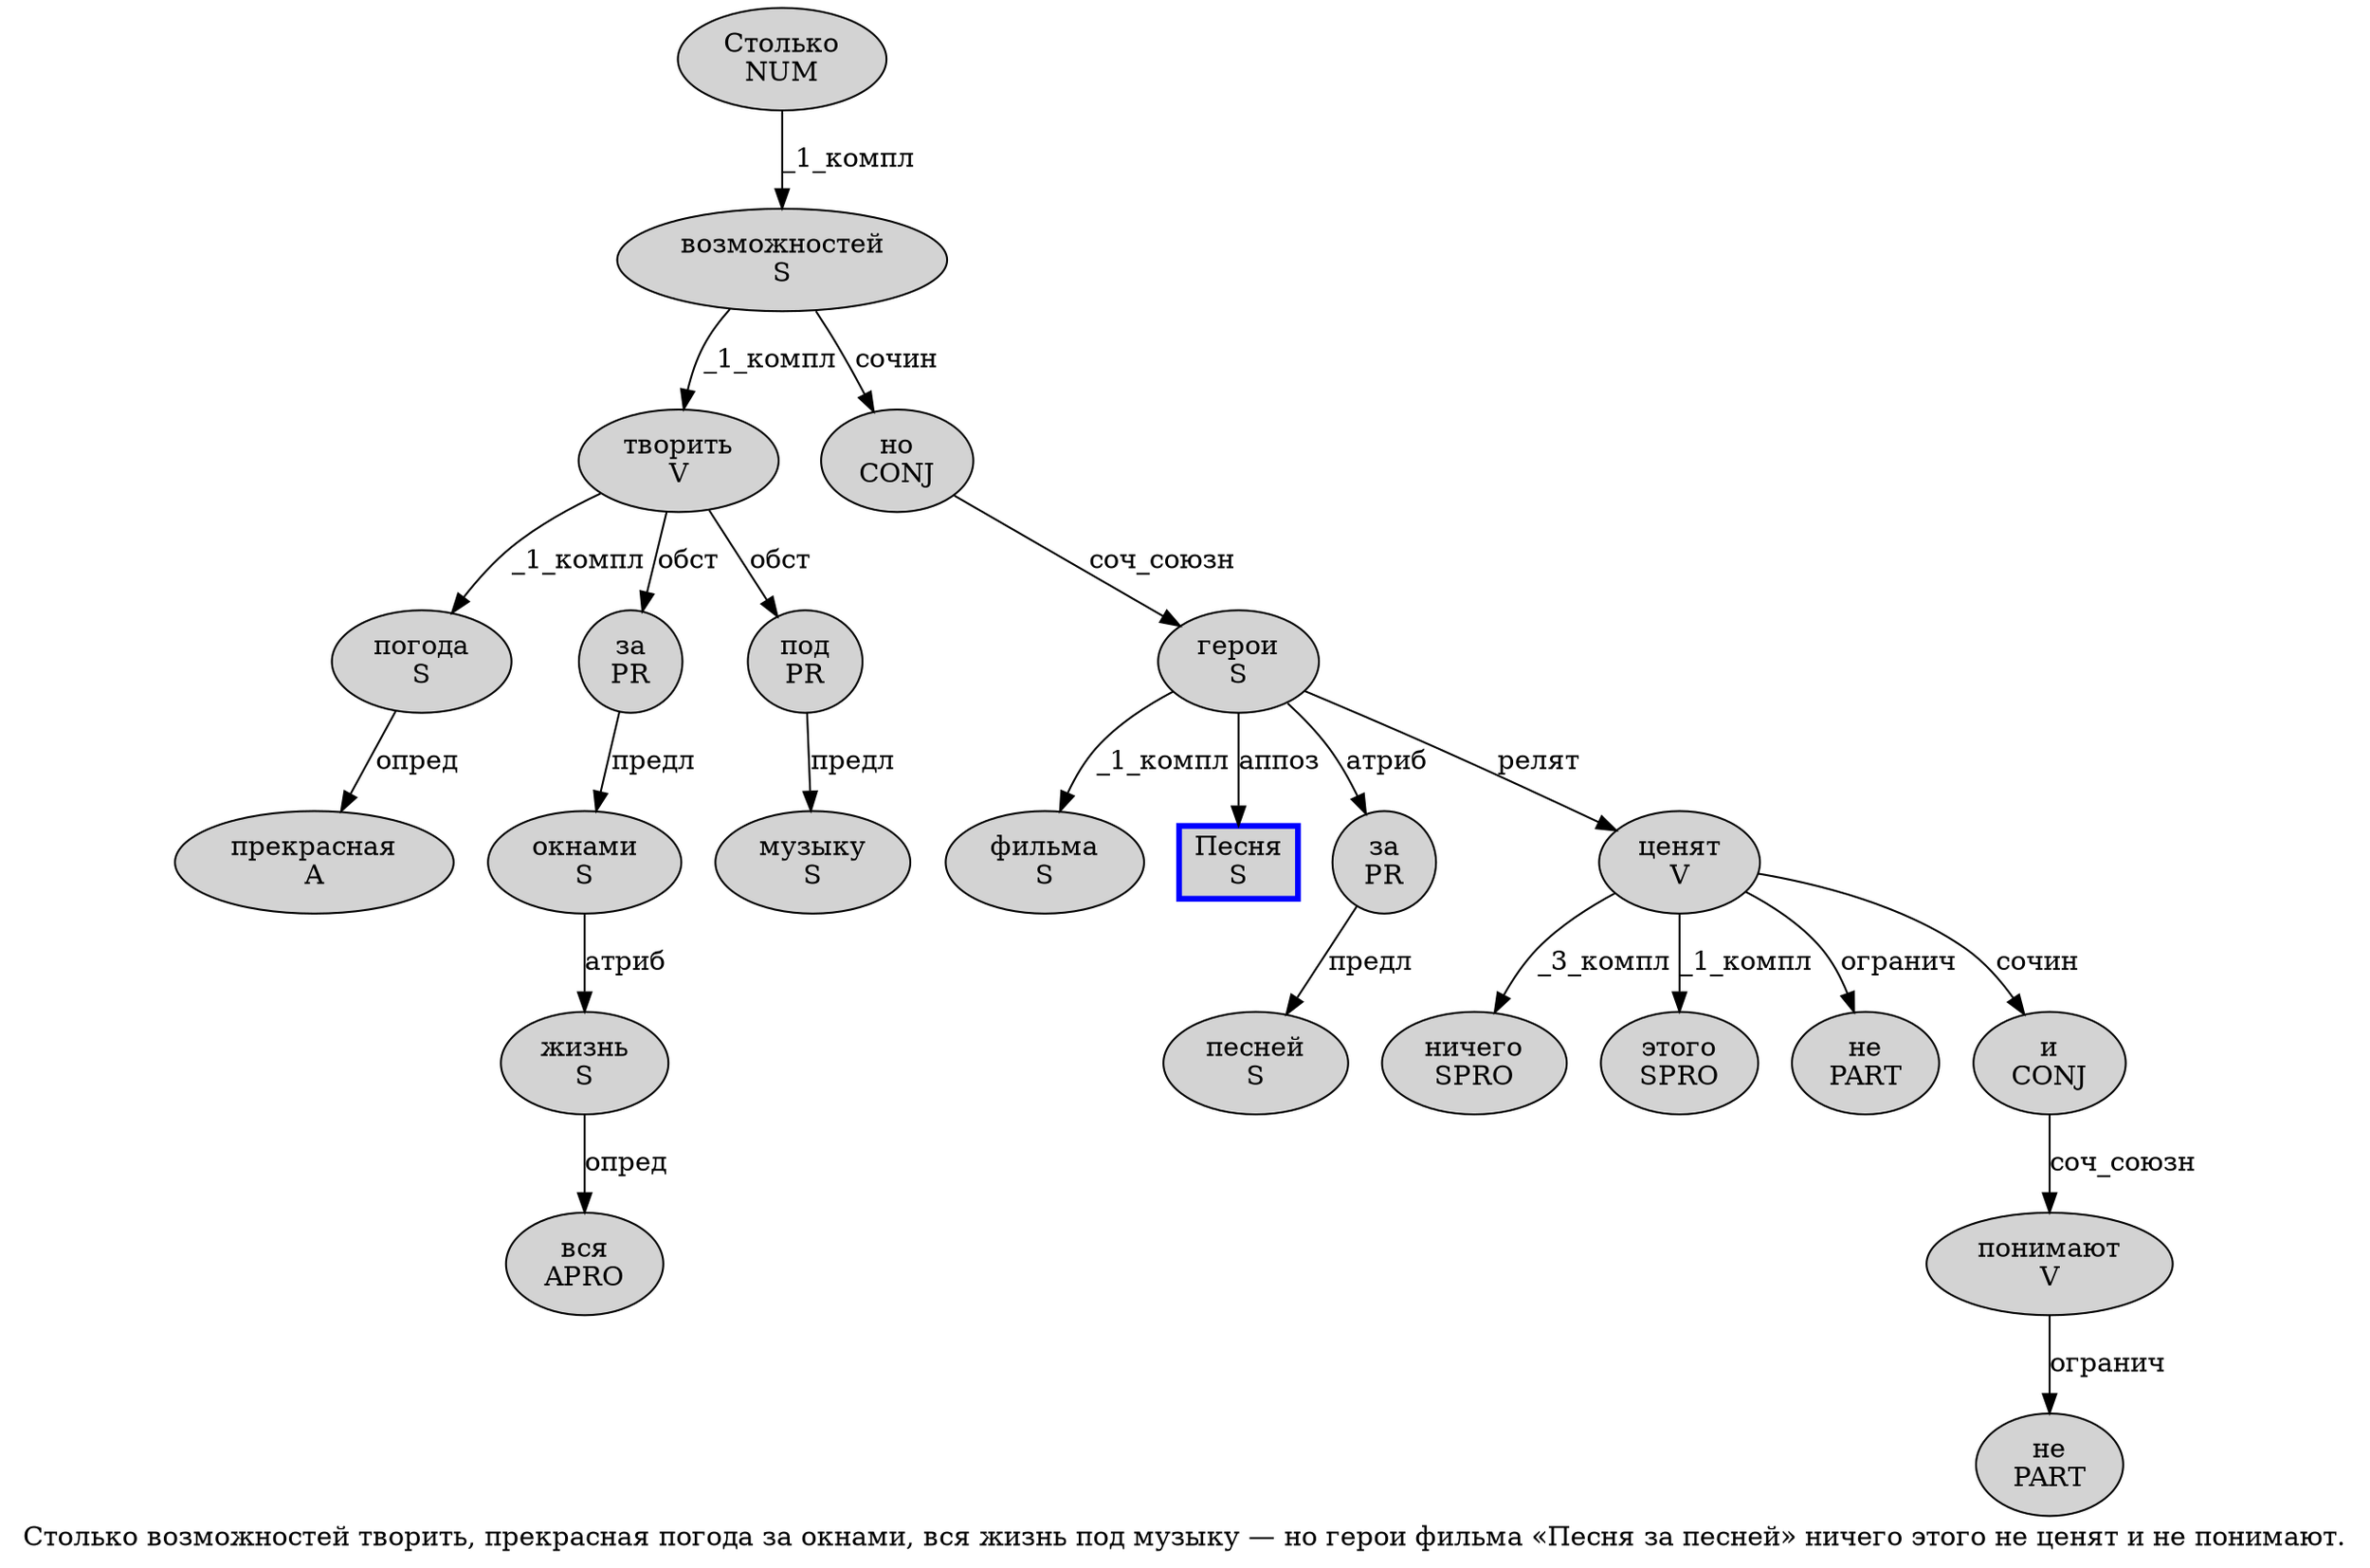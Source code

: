 digraph SENTENCE_4048 {
	graph [label="Столько возможностей творить, прекрасная погода за окнами, вся жизнь под музыку — но герои фильма «Песня за песней» ничего этого не ценят и не понимают."]
	node [style=filled]
		0 [label="Столько
NUM" color="" fillcolor=lightgray penwidth=1 shape=ellipse]
		1 [label="возможностей
S" color="" fillcolor=lightgray penwidth=1 shape=ellipse]
		2 [label="творить
V" color="" fillcolor=lightgray penwidth=1 shape=ellipse]
		4 [label="прекрасная
A" color="" fillcolor=lightgray penwidth=1 shape=ellipse]
		5 [label="погода
S" color="" fillcolor=lightgray penwidth=1 shape=ellipse]
		6 [label="за
PR" color="" fillcolor=lightgray penwidth=1 shape=ellipse]
		7 [label="окнами
S" color="" fillcolor=lightgray penwidth=1 shape=ellipse]
		9 [label="вся
APRO" color="" fillcolor=lightgray penwidth=1 shape=ellipse]
		10 [label="жизнь
S" color="" fillcolor=lightgray penwidth=1 shape=ellipse]
		11 [label="под
PR" color="" fillcolor=lightgray penwidth=1 shape=ellipse]
		12 [label="музыку
S" color="" fillcolor=lightgray penwidth=1 shape=ellipse]
		14 [label="но
CONJ" color="" fillcolor=lightgray penwidth=1 shape=ellipse]
		15 [label="герои
S" color="" fillcolor=lightgray penwidth=1 shape=ellipse]
		16 [label="фильма
S" color="" fillcolor=lightgray penwidth=1 shape=ellipse]
		18 [label="Песня
S" color=blue fillcolor=lightgray penwidth=3 shape=box]
		19 [label="за
PR" color="" fillcolor=lightgray penwidth=1 shape=ellipse]
		20 [label="песней
S" color="" fillcolor=lightgray penwidth=1 shape=ellipse]
		22 [label="ничего
SPRO" color="" fillcolor=lightgray penwidth=1 shape=ellipse]
		23 [label="этого
SPRO" color="" fillcolor=lightgray penwidth=1 shape=ellipse]
		24 [label="не
PART" color="" fillcolor=lightgray penwidth=1 shape=ellipse]
		25 [label="ценят
V" color="" fillcolor=lightgray penwidth=1 shape=ellipse]
		26 [label="и
CONJ" color="" fillcolor=lightgray penwidth=1 shape=ellipse]
		27 [label="не
PART" color="" fillcolor=lightgray penwidth=1 shape=ellipse]
		28 [label="понимают
V" color="" fillcolor=lightgray penwidth=1 shape=ellipse]
			25 -> 22 [label="_3_компл"]
			25 -> 23 [label="_1_компл"]
			25 -> 24 [label="огранич"]
			25 -> 26 [label="сочин"]
			5 -> 4 [label="опред"]
			26 -> 28 [label="соч_союзн"]
			2 -> 5 [label="_1_компл"]
			2 -> 6 [label="обст"]
			2 -> 11 [label="обст"]
			7 -> 10 [label="атриб"]
			6 -> 7 [label="предл"]
			0 -> 1 [label="_1_компл"]
			14 -> 15 [label="соч_союзн"]
			11 -> 12 [label="предл"]
			19 -> 20 [label="предл"]
			10 -> 9 [label="опред"]
			15 -> 16 [label="_1_компл"]
			15 -> 18 [label="аппоз"]
			15 -> 19 [label="атриб"]
			15 -> 25 [label="релят"]
			1 -> 2 [label="_1_компл"]
			1 -> 14 [label="сочин"]
			28 -> 27 [label="огранич"]
}
